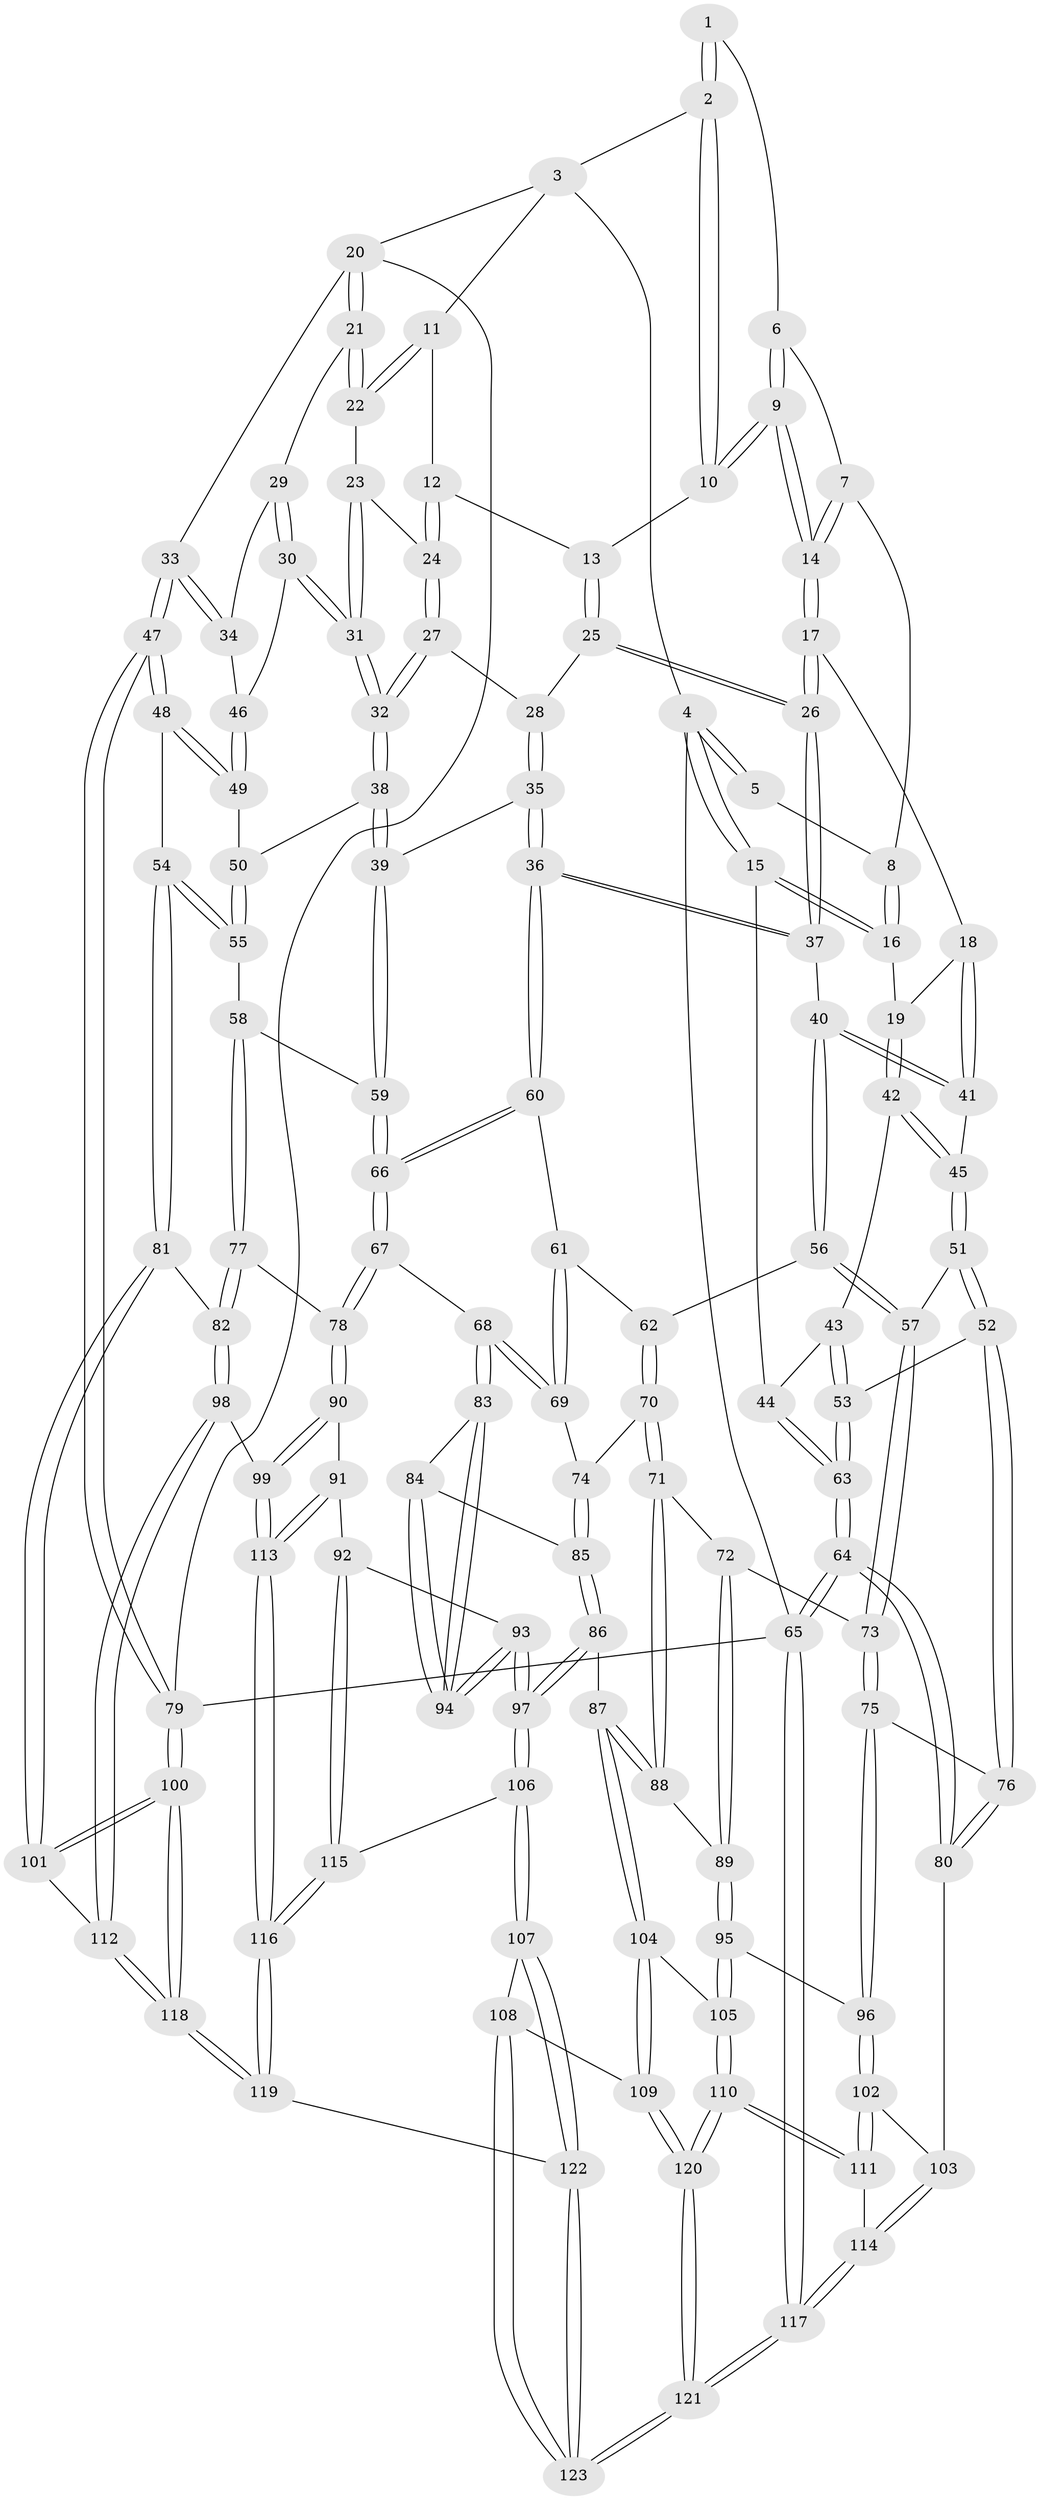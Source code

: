 // coarse degree distribution, {3: 0.11688311688311688, 6: 0.03896103896103896, 5: 0.38961038961038963, 4: 0.44155844155844154, 7: 0.012987012987012988}
// Generated by graph-tools (version 1.1) at 2025/42/03/06/25 10:42:34]
// undirected, 123 vertices, 304 edges
graph export_dot {
graph [start="1"]
  node [color=gray90,style=filled];
  1 [pos="+0.14331770879031988+0"];
  2 [pos="+0.4287866536779758+0"];
  3 [pos="+0.7559488960210683+0"];
  4 [pos="+0+0"];
  5 [pos="+0.10834628956167895+0"];
  6 [pos="+0.19208687672398841+0.03670766797012998"];
  7 [pos="+0.12001818953442257+0.11355306694695784"];
  8 [pos="+0.09490630774448264+0.11960410864375538"];
  9 [pos="+0.29873913039647193+0.14238048613298415"];
  10 [pos="+0.41225693923910856+0.06500384877232987"];
  11 [pos="+0.7530225866895132+0.02653666659710233"];
  12 [pos="+0.698821153268031+0.10799830500361055"];
  13 [pos="+0.4739255800456365+0.1320864333600704"];
  14 [pos="+0.2782996552872437+0.176070240348198"];
  15 [pos="+0+0.16949394772309578"];
  16 [pos="+0+0.19641731908934637"];
  17 [pos="+0.26264055195775704+0.23958151766432365"];
  18 [pos="+0.1701625794777268+0.28932099932813676"];
  19 [pos="+0.15128976721063922+0.2922948320795541"];
  20 [pos="+1+0.2237586197344399"];
  21 [pos="+0.9459465664297121+0.19840344595280815"];
  22 [pos="+0.9288395546314576+0.19243105959961854"];
  23 [pos="+0.8115258472584488+0.25732482110483496"];
  24 [pos="+0.6894778967032358+0.22010307867815762"];
  25 [pos="+0.49567448144380866+0.24534603749210768"];
  26 [pos="+0.3602062565779295+0.3243253419427178"];
  27 [pos="+0.6543408093099844+0.2798456548168152"];
  28 [pos="+0.5302513359681347+0.2720949015545296"];
  29 [pos="+0.8873234907823726+0.30454953755220904"];
  30 [pos="+0.8074258403229411+0.3935106083712929"];
  31 [pos="+0.8020208906430956+0.3932263873536545"];
  32 [pos="+0.7082146874791455+0.4261533574969268"];
  33 [pos="+1+0.435836023937561"];
  34 [pos="+0.9373104584015124+0.40017245773855376"];
  35 [pos="+0.5014234643469073+0.4816025974502926"];
  36 [pos="+0.4288858286032198+0.5058254103749033"];
  37 [pos="+0.37372132111617234+0.4695989155238886"];
  38 [pos="+0.7073378801973783+0.42795758355227176"];
  39 [pos="+0.6478647815415173+0.49725043307137184"];
  40 [pos="+0.33208765236392385+0.4754144846402493"];
  41 [pos="+0.2753787338439584+0.4611412892196585"];
  42 [pos="+0.10836616847183807+0.4135268038950408"];
  43 [pos="+0.08486364517170684+0.42892122165206975"];
  44 [pos="+0+0.23692127624962683"];
  45 [pos="+0.1996337022941642+0.47612261160844344"];
  46 [pos="+0.8204602539879351+0.3986035787452929"];
  47 [pos="+1+0.6048546192442202"];
  48 [pos="+1+0.6415454449747975"];
  49 [pos="+0.8838776921917145+0.5017781896215437"];
  50 [pos="+0.7877786046624705+0.49720992760167837"];
  51 [pos="+0.1345438902119102+0.6074400080086123"];
  52 [pos="+0.05524861622847267+0.6152703917838338"];
  53 [pos="+0.02296977434288351+0.5982739049244566"];
  54 [pos="+0.9880687021660579+0.6495280709853634"];
  55 [pos="+0.9040791419155584+0.6323899344977486"];
  56 [pos="+0.23469628179937396+0.6009226172445733"];
  57 [pos="+0.1449414086574095+0.6112310853070666"];
  58 [pos="+0.745416287148017+0.6360140439545657"];
  59 [pos="+0.6598718317364595+0.5426285618813853"];
  60 [pos="+0.42868247662179165+0.5095391177498454"];
  61 [pos="+0.426618012773656+0.5182291863793358"];
  62 [pos="+0.2878752803905368+0.6507586378441091"];
  63 [pos="+0+0.5993271665583788"];
  64 [pos="+0+1"];
  65 [pos="+0+1"];
  66 [pos="+0.57535512942957+0.6877696964850022"];
  67 [pos="+0.5703016166709167+0.717436703020824"];
  68 [pos="+0.48479984366181184+0.725973358958295"];
  69 [pos="+0.4227850346708479+0.6702191947056189"];
  70 [pos="+0.2995918075644613+0.7114456216252368"];
  71 [pos="+0.28750519993805435+0.724044609872832"];
  72 [pos="+0.26770279440166406+0.7318277828199142"];
  73 [pos="+0.2285981588644421+0.737921828963801"];
  74 [pos="+0.3625730449773986+0.7070560880953414"];
  75 [pos="+0.21575426830169286+0.7521984161311633"];
  76 [pos="+0.09034214195695772+0.7786934597383018"];
  77 [pos="+0.7042931087444938+0.7543096795889545"];
  78 [pos="+0.5888255908960993+0.7370652709607625"];
  79 [pos="+1+1"];
  80 [pos="+0.0739377002629669+0.8259377154321135"];
  81 [pos="+0.8924977426313522+0.7936841228783302"];
  82 [pos="+0.7337831247975488+0.8040527475555824"];
  83 [pos="+0.47786416960822903+0.7439328356038926"];
  84 [pos="+0.3920185283285683+0.7932339064660945"];
  85 [pos="+0.3884595876891936+0.794166876161819"];
  86 [pos="+0.3595721528210273+0.8429489054790791"];
  87 [pos="+0.35436863817786013+0.8427906726789189"];
  88 [pos="+0.34714265258905275+0.8403466683561436"];
  89 [pos="+0.27909814622618284+0.8532860919510998"];
  90 [pos="+0.5778286400290059+0.8017362010512383"];
  91 [pos="+0.5028205627647813+0.8615978148666326"];
  92 [pos="+0.4994966742364064+0.861995992510518"];
  93 [pos="+0.48249664406498494+0.8534972971564163"];
  94 [pos="+0.47690339226457684+0.825871905097355"];
  95 [pos="+0.26703381069514276+0.8600656403577148"];
  96 [pos="+0.21880993487287914+0.8372563617751397"];
  97 [pos="+0.4050916774735949+0.8815241864145263"];
  98 [pos="+0.719802652082569+0.8437911832819046"];
  99 [pos="+0.6262026125467501+0.8785615066915504"];
  100 [pos="+1+1"];
  101 [pos="+0.9059983079318115+0.9136127394633373"];
  102 [pos="+0.1711942251924422+0.8632169349621052"];
  103 [pos="+0.11456579507514106+0.8518792150868604"];
  104 [pos="+0.3160818458404679+0.9282747741041721"];
  105 [pos="+0.2615159777817083+0.9199811953075443"];
  106 [pos="+0.40272146205228687+0.935305100906129"];
  107 [pos="+0.4013533242158935+0.9395714700253985"];
  108 [pos="+0.34796854944641703+0.9560317662417941"];
  109 [pos="+0.33502384514480843+0.9478731957694918"];
  110 [pos="+0.23278278370975086+0.952527483668482"];
  111 [pos="+0.19839207617372567+0.92523664890367"];
  112 [pos="+0.7322134058411637+0.8824925133025758"];
  113 [pos="+0.6031980271248837+0.9160459886214829"];
  114 [pos="+0.13359177317865925+0.9424004706225468"];
  115 [pos="+0.4982733885010536+0.9324378795500029"];
  116 [pos="+0.5992298274034421+1"];
  117 [pos="+0+1"];
  118 [pos="+0.7622972529476654+1"];
  119 [pos="+0.6120212660357017+1"];
  120 [pos="+0.23182716972196563+1"];
  121 [pos="+0.1922172634166356+1"];
  122 [pos="+0.5538574355322592+1"];
  123 [pos="+0.23424770415699636+1"];
  1 -- 2;
  1 -- 2;
  1 -- 6;
  2 -- 3;
  2 -- 10;
  2 -- 10;
  3 -- 4;
  3 -- 11;
  3 -- 20;
  4 -- 5;
  4 -- 5;
  4 -- 15;
  4 -- 15;
  4 -- 65;
  5 -- 8;
  6 -- 7;
  6 -- 9;
  6 -- 9;
  7 -- 8;
  7 -- 14;
  7 -- 14;
  8 -- 16;
  8 -- 16;
  9 -- 10;
  9 -- 10;
  9 -- 14;
  9 -- 14;
  10 -- 13;
  11 -- 12;
  11 -- 22;
  11 -- 22;
  12 -- 13;
  12 -- 24;
  12 -- 24;
  13 -- 25;
  13 -- 25;
  14 -- 17;
  14 -- 17;
  15 -- 16;
  15 -- 16;
  15 -- 44;
  16 -- 19;
  17 -- 18;
  17 -- 26;
  17 -- 26;
  18 -- 19;
  18 -- 41;
  18 -- 41;
  19 -- 42;
  19 -- 42;
  20 -- 21;
  20 -- 21;
  20 -- 33;
  20 -- 79;
  21 -- 22;
  21 -- 22;
  21 -- 29;
  22 -- 23;
  23 -- 24;
  23 -- 31;
  23 -- 31;
  24 -- 27;
  24 -- 27;
  25 -- 26;
  25 -- 26;
  25 -- 28;
  26 -- 37;
  26 -- 37;
  27 -- 28;
  27 -- 32;
  27 -- 32;
  28 -- 35;
  28 -- 35;
  29 -- 30;
  29 -- 30;
  29 -- 34;
  30 -- 31;
  30 -- 31;
  30 -- 46;
  31 -- 32;
  31 -- 32;
  32 -- 38;
  32 -- 38;
  33 -- 34;
  33 -- 34;
  33 -- 47;
  33 -- 47;
  34 -- 46;
  35 -- 36;
  35 -- 36;
  35 -- 39;
  36 -- 37;
  36 -- 37;
  36 -- 60;
  36 -- 60;
  37 -- 40;
  38 -- 39;
  38 -- 39;
  38 -- 50;
  39 -- 59;
  39 -- 59;
  40 -- 41;
  40 -- 41;
  40 -- 56;
  40 -- 56;
  41 -- 45;
  42 -- 43;
  42 -- 45;
  42 -- 45;
  43 -- 44;
  43 -- 53;
  43 -- 53;
  44 -- 63;
  44 -- 63;
  45 -- 51;
  45 -- 51;
  46 -- 49;
  46 -- 49;
  47 -- 48;
  47 -- 48;
  47 -- 79;
  47 -- 79;
  48 -- 49;
  48 -- 49;
  48 -- 54;
  49 -- 50;
  50 -- 55;
  50 -- 55;
  51 -- 52;
  51 -- 52;
  51 -- 57;
  52 -- 53;
  52 -- 76;
  52 -- 76;
  53 -- 63;
  53 -- 63;
  54 -- 55;
  54 -- 55;
  54 -- 81;
  54 -- 81;
  55 -- 58;
  56 -- 57;
  56 -- 57;
  56 -- 62;
  57 -- 73;
  57 -- 73;
  58 -- 59;
  58 -- 77;
  58 -- 77;
  59 -- 66;
  59 -- 66;
  60 -- 61;
  60 -- 66;
  60 -- 66;
  61 -- 62;
  61 -- 69;
  61 -- 69;
  62 -- 70;
  62 -- 70;
  63 -- 64;
  63 -- 64;
  64 -- 65;
  64 -- 65;
  64 -- 80;
  64 -- 80;
  65 -- 117;
  65 -- 117;
  65 -- 79;
  66 -- 67;
  66 -- 67;
  67 -- 68;
  67 -- 78;
  67 -- 78;
  68 -- 69;
  68 -- 69;
  68 -- 83;
  68 -- 83;
  69 -- 74;
  70 -- 71;
  70 -- 71;
  70 -- 74;
  71 -- 72;
  71 -- 88;
  71 -- 88;
  72 -- 73;
  72 -- 89;
  72 -- 89;
  73 -- 75;
  73 -- 75;
  74 -- 85;
  74 -- 85;
  75 -- 76;
  75 -- 96;
  75 -- 96;
  76 -- 80;
  76 -- 80;
  77 -- 78;
  77 -- 82;
  77 -- 82;
  78 -- 90;
  78 -- 90;
  79 -- 100;
  79 -- 100;
  80 -- 103;
  81 -- 82;
  81 -- 101;
  81 -- 101;
  82 -- 98;
  82 -- 98;
  83 -- 84;
  83 -- 94;
  83 -- 94;
  84 -- 85;
  84 -- 94;
  84 -- 94;
  85 -- 86;
  85 -- 86;
  86 -- 87;
  86 -- 97;
  86 -- 97;
  87 -- 88;
  87 -- 88;
  87 -- 104;
  87 -- 104;
  88 -- 89;
  89 -- 95;
  89 -- 95;
  90 -- 91;
  90 -- 99;
  90 -- 99;
  91 -- 92;
  91 -- 113;
  91 -- 113;
  92 -- 93;
  92 -- 115;
  92 -- 115;
  93 -- 94;
  93 -- 94;
  93 -- 97;
  93 -- 97;
  95 -- 96;
  95 -- 105;
  95 -- 105;
  96 -- 102;
  96 -- 102;
  97 -- 106;
  97 -- 106;
  98 -- 99;
  98 -- 112;
  98 -- 112;
  99 -- 113;
  99 -- 113;
  100 -- 101;
  100 -- 101;
  100 -- 118;
  100 -- 118;
  101 -- 112;
  102 -- 103;
  102 -- 111;
  102 -- 111;
  103 -- 114;
  103 -- 114;
  104 -- 105;
  104 -- 109;
  104 -- 109;
  105 -- 110;
  105 -- 110;
  106 -- 107;
  106 -- 107;
  106 -- 115;
  107 -- 108;
  107 -- 122;
  107 -- 122;
  108 -- 109;
  108 -- 123;
  108 -- 123;
  109 -- 120;
  109 -- 120;
  110 -- 111;
  110 -- 111;
  110 -- 120;
  110 -- 120;
  111 -- 114;
  112 -- 118;
  112 -- 118;
  113 -- 116;
  113 -- 116;
  114 -- 117;
  114 -- 117;
  115 -- 116;
  115 -- 116;
  116 -- 119;
  116 -- 119;
  117 -- 121;
  117 -- 121;
  118 -- 119;
  118 -- 119;
  119 -- 122;
  120 -- 121;
  120 -- 121;
  121 -- 123;
  121 -- 123;
  122 -- 123;
  122 -- 123;
}
